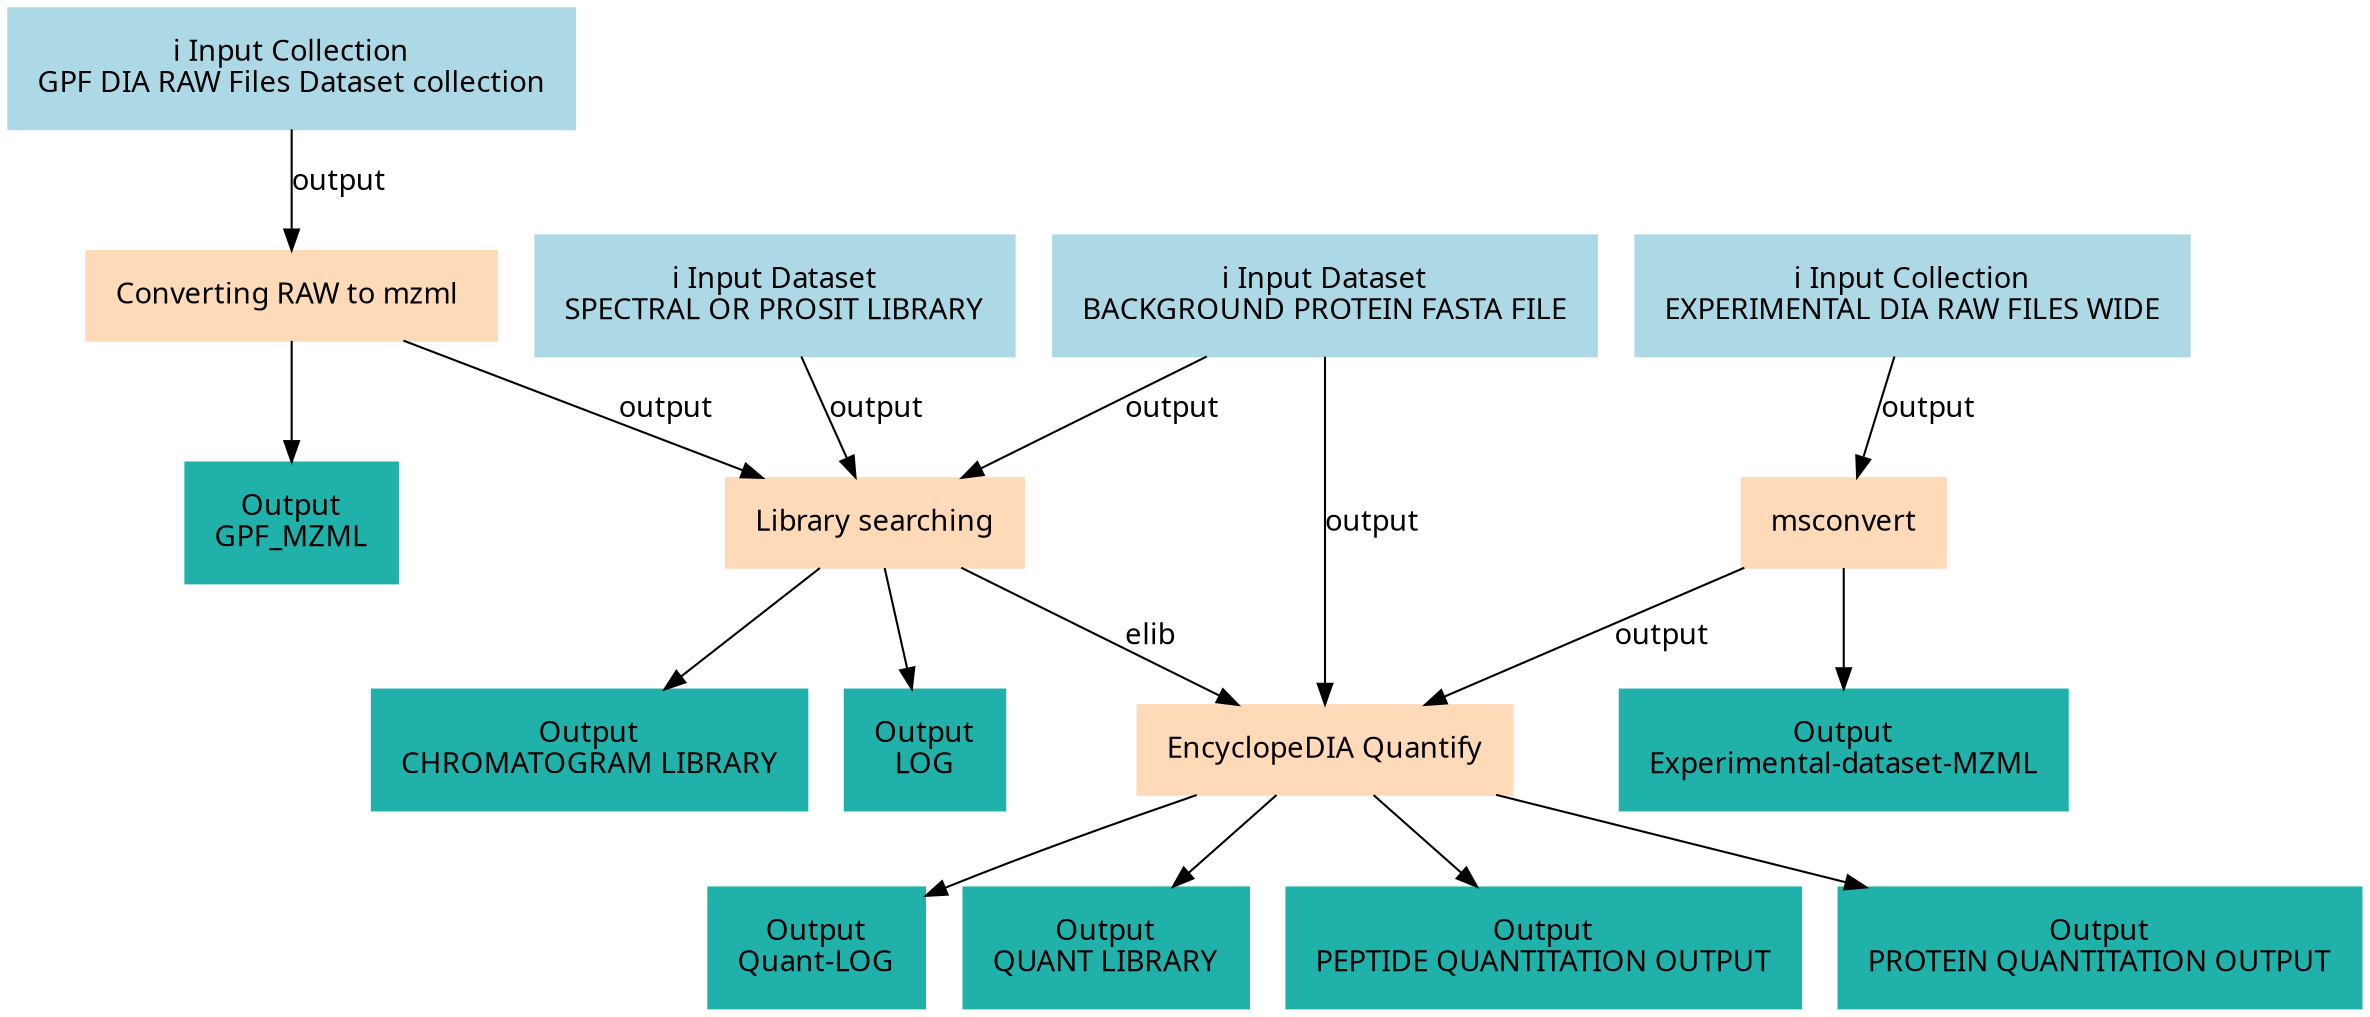 digraph main {
  node [fontname="Atkinson Hyperlegible", shape=box, color=white,style=filled,color=peachpuff,margin="0.2,0.2"];
  edge [fontname="Atkinson Hyperlegible"];
  0[color=lightblue,label="ℹ️ Input Collection\nGPF DIA RAW Files Dataset collection"]
  1[color=lightblue,label="ℹ️ Input Collection\nEXPERIMENTAL DIA RAW FILES WIDE"]
  2[color=lightblue,label="ℹ️ Input Dataset\nSPECTRAL OR PROSIT LIBRARY"]
  3[color=lightblue,label="ℹ️ Input Dataset\nBACKGROUND PROTEIN FASTA FILE"]
  4[label="Converting RAW to mzml "]
  0 -> 4 [label="output"]
  kee41b00e11e5494396d0bb64a0dd976c[color=lightseagreen,label="Output\nGPF_MZML"]
  4 -> kee41b00e11e5494396d0bb64a0dd976c
  5[label="msconvert"]
  1 -> 5 [label="output"]
  k982b398874ff4755b03f564fd72adad9[color=lightseagreen,label="Output\nExperimental-dataset-MZML"]
  5 -> k982b398874ff4755b03f564fd72adad9
  6[label="Library searching"]
  3 -> 6 [label="output"]
  2 -> 6 [label="output"]
  4 -> 6 [label="output"]
  ka6ae2431c813408eb67f4df16f4d9816[color=lightseagreen,label="Output\nCHROMATOGRAM LIBRARY"]
  6 -> ka6ae2431c813408eb67f4df16f4d9816
  k1c3b0d2e87864f818ac5a932fe3759c6[color=lightseagreen,label="Output\nLOG"]
  6 -> k1c3b0d2e87864f818ac5a932fe3759c6
  7[label="EncyclopeDIA Quantify"]
  3 -> 7 [label="output"]
  6 -> 7 [label="elib"]
  5 -> 7 [label="output"]
  k6fcebd600aa24833ab18bf3fad5f2e34[color=lightseagreen,label="Output\nQuant-LOG"]
  7 -> k6fcebd600aa24833ab18bf3fad5f2e34
  k31f9b9fa9e6c4531b207e6a4547f96a0[color=lightseagreen,label="Output\nQUANT LIBRARY"]
  7 -> k31f9b9fa9e6c4531b207e6a4547f96a0
  ka6d58aaffd7b4d1492cec217e2fbad18[color=lightseagreen,label="Output\nPEPTIDE QUANTITATION OUTPUT"]
  7 -> ka6d58aaffd7b4d1492cec217e2fbad18
  k5cc9b38b83554367ab3e382333a73eff[color=lightseagreen,label="Output\nPROTEIN QUANTITATION OUTPUT"]
  7 -> k5cc9b38b83554367ab3e382333a73eff
}